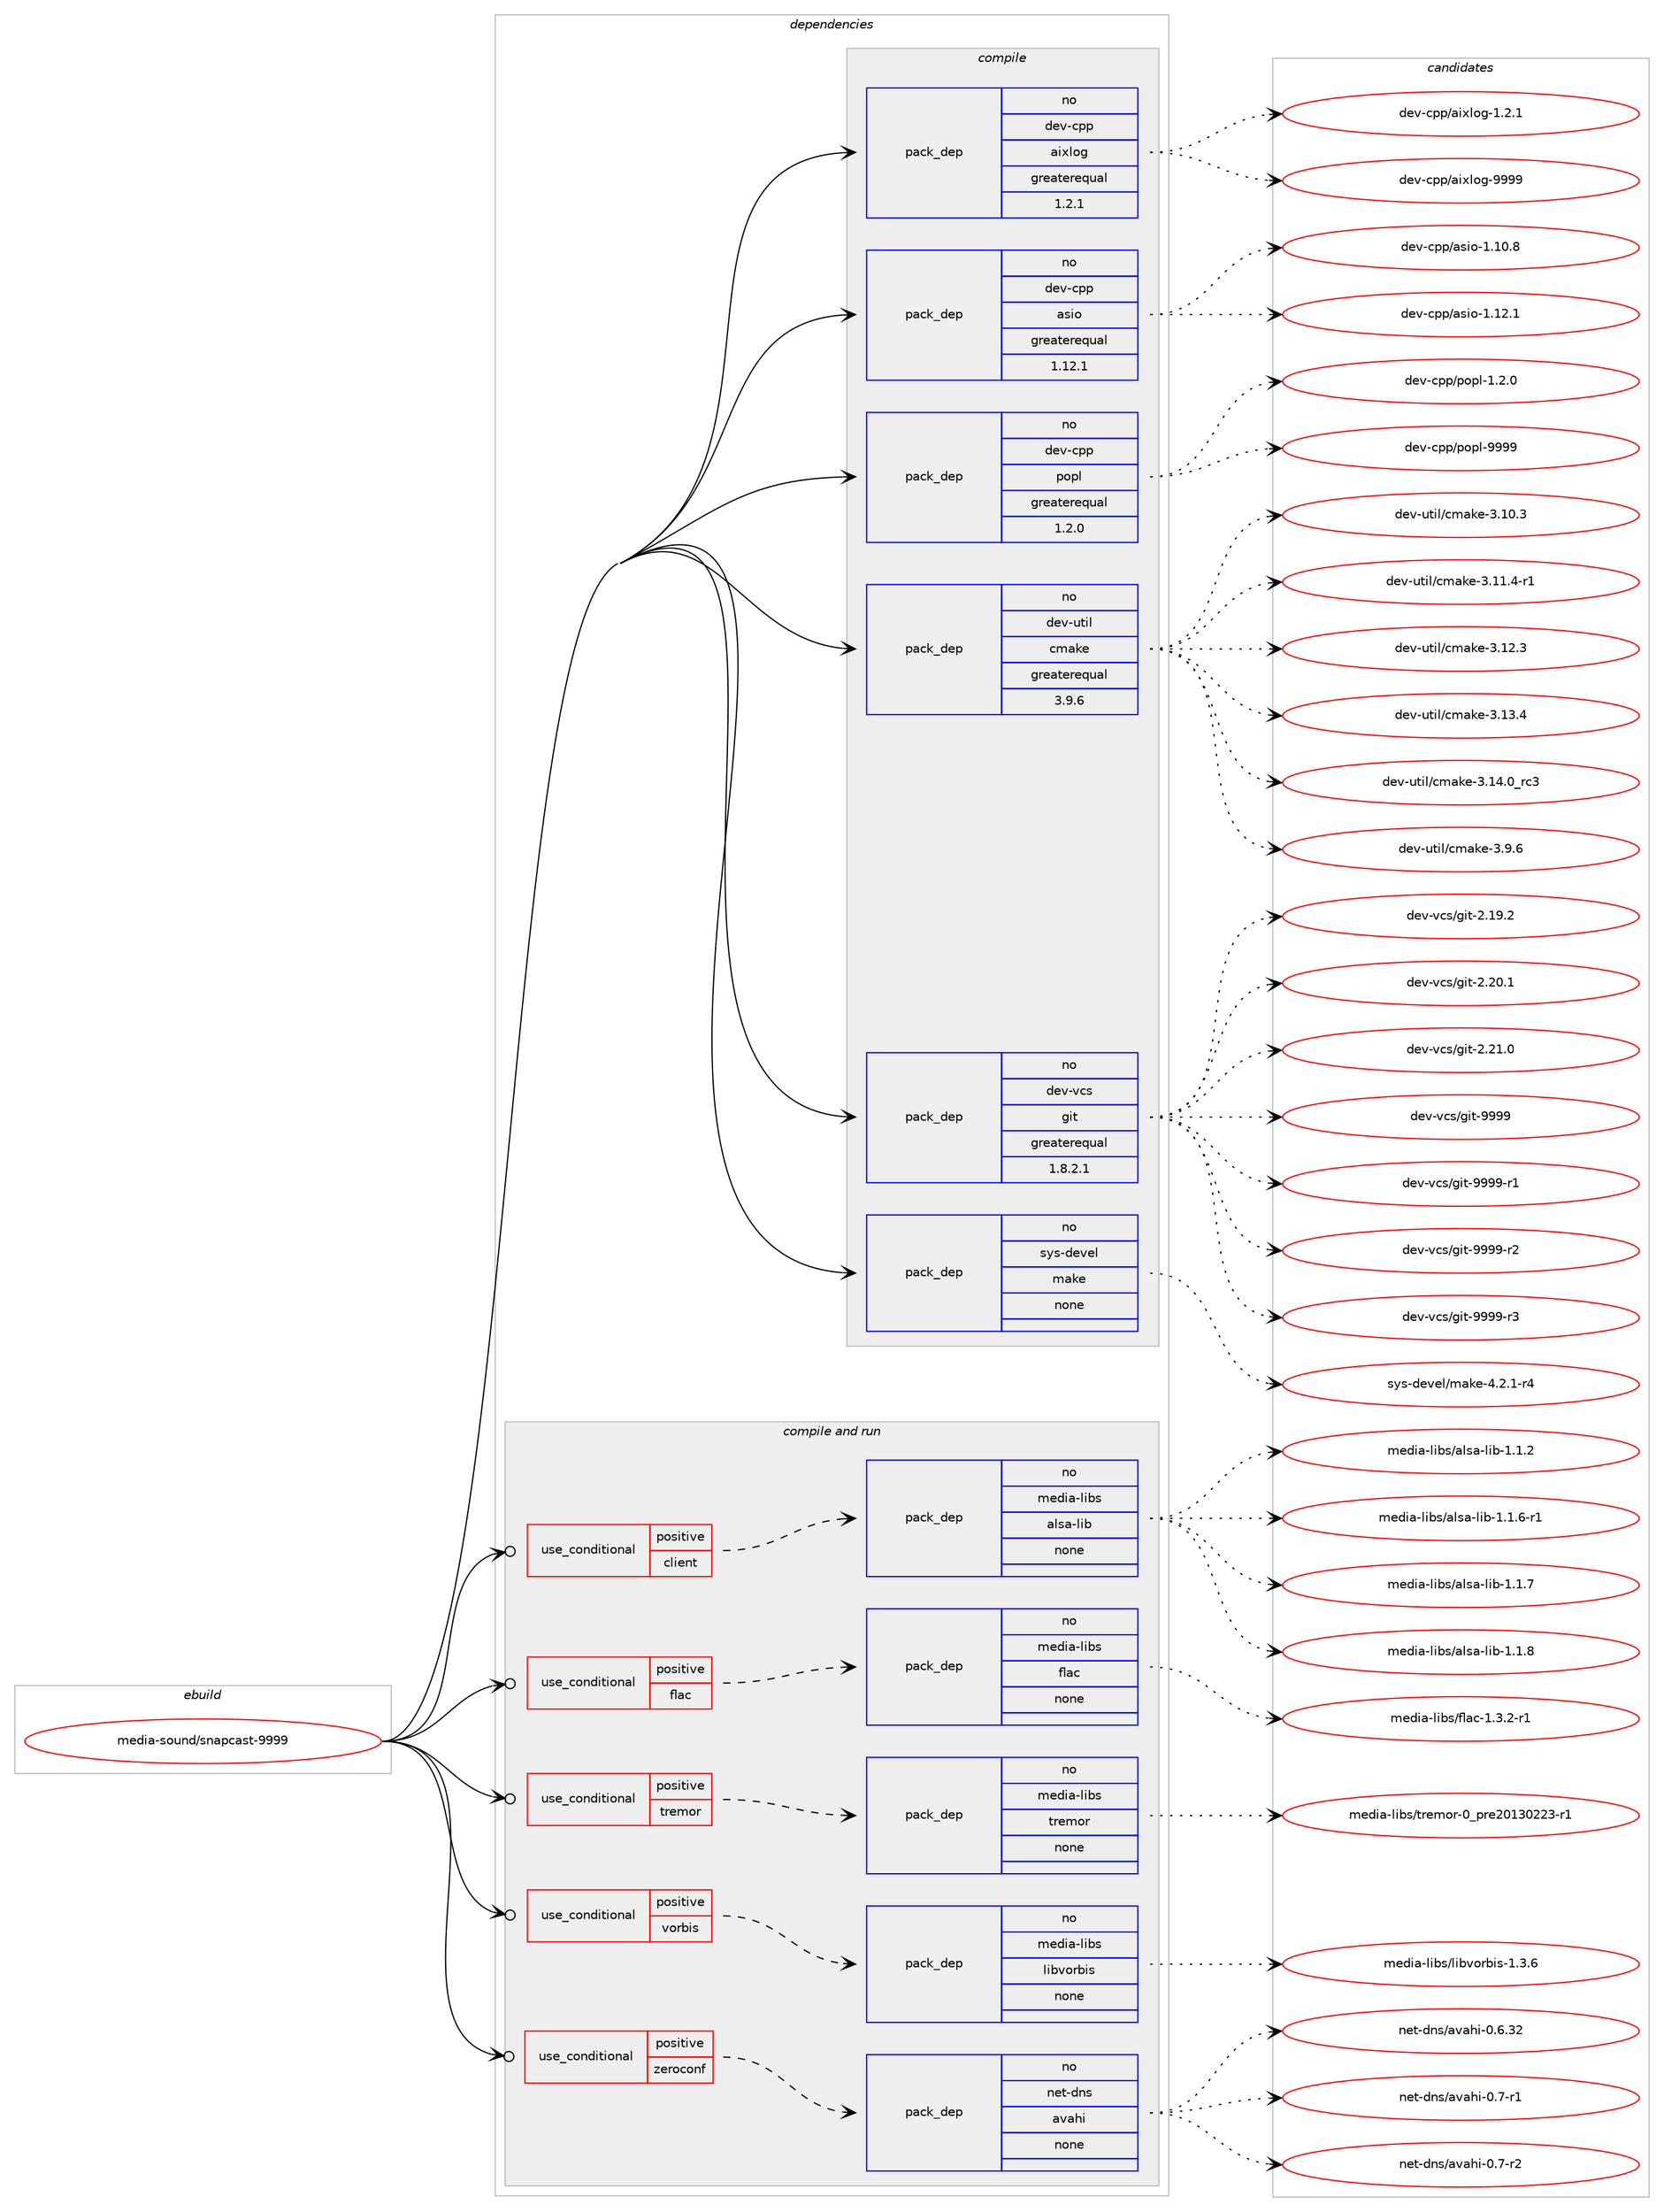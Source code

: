 digraph prolog {

# *************
# Graph options
# *************

newrank=true;
concentrate=true;
compound=true;
graph [rankdir=LR,fontname=Helvetica,fontsize=10,ranksep=1.5];#, ranksep=2.5, nodesep=0.2];
edge  [arrowhead=vee];
node  [fontname=Helvetica,fontsize=10];

# **********
# The ebuild
# **********

subgraph cluster_leftcol {
color=gray;
rank=same;
label=<<i>ebuild</i>>;
id [label="media-sound/snapcast-9999", color=red, width=4, href="../media-sound/snapcast-9999.svg"];
}

# ****************
# The dependencies
# ****************

subgraph cluster_midcol {
color=gray;
label=<<i>dependencies</i>>;
subgraph cluster_compile {
fillcolor="#eeeeee";
style=filled;
label=<<i>compile</i>>;
subgraph pack1165925 {
dependency1630451 [label=<<TABLE BORDER="0" CELLBORDER="1" CELLSPACING="0" CELLPADDING="4" WIDTH="220"><TR><TD ROWSPAN="6" CELLPADDING="30">pack_dep</TD></TR><TR><TD WIDTH="110">no</TD></TR><TR><TD>dev-cpp</TD></TR><TR><TD>aixlog</TD></TR><TR><TD>greaterequal</TD></TR><TR><TD>1.2.1</TD></TR></TABLE>>, shape=none, color=blue];
}
id:e -> dependency1630451:w [weight=20,style="solid",arrowhead="vee"];
subgraph pack1165926 {
dependency1630452 [label=<<TABLE BORDER="0" CELLBORDER="1" CELLSPACING="0" CELLPADDING="4" WIDTH="220"><TR><TD ROWSPAN="6" CELLPADDING="30">pack_dep</TD></TR><TR><TD WIDTH="110">no</TD></TR><TR><TD>dev-cpp</TD></TR><TR><TD>asio</TD></TR><TR><TD>greaterequal</TD></TR><TR><TD>1.12.1</TD></TR></TABLE>>, shape=none, color=blue];
}
id:e -> dependency1630452:w [weight=20,style="solid",arrowhead="vee"];
subgraph pack1165927 {
dependency1630453 [label=<<TABLE BORDER="0" CELLBORDER="1" CELLSPACING="0" CELLPADDING="4" WIDTH="220"><TR><TD ROWSPAN="6" CELLPADDING="30">pack_dep</TD></TR><TR><TD WIDTH="110">no</TD></TR><TR><TD>dev-cpp</TD></TR><TR><TD>popl</TD></TR><TR><TD>greaterequal</TD></TR><TR><TD>1.2.0</TD></TR></TABLE>>, shape=none, color=blue];
}
id:e -> dependency1630453:w [weight=20,style="solid",arrowhead="vee"];
subgraph pack1165928 {
dependency1630454 [label=<<TABLE BORDER="0" CELLBORDER="1" CELLSPACING="0" CELLPADDING="4" WIDTH="220"><TR><TD ROWSPAN="6" CELLPADDING="30">pack_dep</TD></TR><TR><TD WIDTH="110">no</TD></TR><TR><TD>dev-util</TD></TR><TR><TD>cmake</TD></TR><TR><TD>greaterequal</TD></TR><TR><TD>3.9.6</TD></TR></TABLE>>, shape=none, color=blue];
}
id:e -> dependency1630454:w [weight=20,style="solid",arrowhead="vee"];
subgraph pack1165929 {
dependency1630455 [label=<<TABLE BORDER="0" CELLBORDER="1" CELLSPACING="0" CELLPADDING="4" WIDTH="220"><TR><TD ROWSPAN="6" CELLPADDING="30">pack_dep</TD></TR><TR><TD WIDTH="110">no</TD></TR><TR><TD>dev-vcs</TD></TR><TR><TD>git</TD></TR><TR><TD>greaterequal</TD></TR><TR><TD>1.8.2.1</TD></TR></TABLE>>, shape=none, color=blue];
}
id:e -> dependency1630455:w [weight=20,style="solid",arrowhead="vee"];
subgraph pack1165930 {
dependency1630456 [label=<<TABLE BORDER="0" CELLBORDER="1" CELLSPACING="0" CELLPADDING="4" WIDTH="220"><TR><TD ROWSPAN="6" CELLPADDING="30">pack_dep</TD></TR><TR><TD WIDTH="110">no</TD></TR><TR><TD>sys-devel</TD></TR><TR><TD>make</TD></TR><TR><TD>none</TD></TR><TR><TD></TD></TR></TABLE>>, shape=none, color=blue];
}
id:e -> dependency1630456:w [weight=20,style="solid",arrowhead="vee"];
}
subgraph cluster_compileandrun {
fillcolor="#eeeeee";
style=filled;
label=<<i>compile and run</i>>;
subgraph cond438201 {
dependency1630457 [label=<<TABLE BORDER="0" CELLBORDER="1" CELLSPACING="0" CELLPADDING="4"><TR><TD ROWSPAN="3" CELLPADDING="10">use_conditional</TD></TR><TR><TD>positive</TD></TR><TR><TD>client</TD></TR></TABLE>>, shape=none, color=red];
subgraph pack1165931 {
dependency1630458 [label=<<TABLE BORDER="0" CELLBORDER="1" CELLSPACING="0" CELLPADDING="4" WIDTH="220"><TR><TD ROWSPAN="6" CELLPADDING="30">pack_dep</TD></TR><TR><TD WIDTH="110">no</TD></TR><TR><TD>media-libs</TD></TR><TR><TD>alsa-lib</TD></TR><TR><TD>none</TD></TR><TR><TD></TD></TR></TABLE>>, shape=none, color=blue];
}
dependency1630457:e -> dependency1630458:w [weight=20,style="dashed",arrowhead="vee"];
}
id:e -> dependency1630457:w [weight=20,style="solid",arrowhead="odotvee"];
subgraph cond438202 {
dependency1630459 [label=<<TABLE BORDER="0" CELLBORDER="1" CELLSPACING="0" CELLPADDING="4"><TR><TD ROWSPAN="3" CELLPADDING="10">use_conditional</TD></TR><TR><TD>positive</TD></TR><TR><TD>flac</TD></TR></TABLE>>, shape=none, color=red];
subgraph pack1165932 {
dependency1630460 [label=<<TABLE BORDER="0" CELLBORDER="1" CELLSPACING="0" CELLPADDING="4" WIDTH="220"><TR><TD ROWSPAN="6" CELLPADDING="30">pack_dep</TD></TR><TR><TD WIDTH="110">no</TD></TR><TR><TD>media-libs</TD></TR><TR><TD>flac</TD></TR><TR><TD>none</TD></TR><TR><TD></TD></TR></TABLE>>, shape=none, color=blue];
}
dependency1630459:e -> dependency1630460:w [weight=20,style="dashed",arrowhead="vee"];
}
id:e -> dependency1630459:w [weight=20,style="solid",arrowhead="odotvee"];
subgraph cond438203 {
dependency1630461 [label=<<TABLE BORDER="0" CELLBORDER="1" CELLSPACING="0" CELLPADDING="4"><TR><TD ROWSPAN="3" CELLPADDING="10">use_conditional</TD></TR><TR><TD>positive</TD></TR><TR><TD>tremor</TD></TR></TABLE>>, shape=none, color=red];
subgraph pack1165933 {
dependency1630462 [label=<<TABLE BORDER="0" CELLBORDER="1" CELLSPACING="0" CELLPADDING="4" WIDTH="220"><TR><TD ROWSPAN="6" CELLPADDING="30">pack_dep</TD></TR><TR><TD WIDTH="110">no</TD></TR><TR><TD>media-libs</TD></TR><TR><TD>tremor</TD></TR><TR><TD>none</TD></TR><TR><TD></TD></TR></TABLE>>, shape=none, color=blue];
}
dependency1630461:e -> dependency1630462:w [weight=20,style="dashed",arrowhead="vee"];
}
id:e -> dependency1630461:w [weight=20,style="solid",arrowhead="odotvee"];
subgraph cond438204 {
dependency1630463 [label=<<TABLE BORDER="0" CELLBORDER="1" CELLSPACING="0" CELLPADDING="4"><TR><TD ROWSPAN="3" CELLPADDING="10">use_conditional</TD></TR><TR><TD>positive</TD></TR><TR><TD>vorbis</TD></TR></TABLE>>, shape=none, color=red];
subgraph pack1165934 {
dependency1630464 [label=<<TABLE BORDER="0" CELLBORDER="1" CELLSPACING="0" CELLPADDING="4" WIDTH="220"><TR><TD ROWSPAN="6" CELLPADDING="30">pack_dep</TD></TR><TR><TD WIDTH="110">no</TD></TR><TR><TD>media-libs</TD></TR><TR><TD>libvorbis</TD></TR><TR><TD>none</TD></TR><TR><TD></TD></TR></TABLE>>, shape=none, color=blue];
}
dependency1630463:e -> dependency1630464:w [weight=20,style="dashed",arrowhead="vee"];
}
id:e -> dependency1630463:w [weight=20,style="solid",arrowhead="odotvee"];
subgraph cond438205 {
dependency1630465 [label=<<TABLE BORDER="0" CELLBORDER="1" CELLSPACING="0" CELLPADDING="4"><TR><TD ROWSPAN="3" CELLPADDING="10">use_conditional</TD></TR><TR><TD>positive</TD></TR><TR><TD>zeroconf</TD></TR></TABLE>>, shape=none, color=red];
subgraph pack1165935 {
dependency1630466 [label=<<TABLE BORDER="0" CELLBORDER="1" CELLSPACING="0" CELLPADDING="4" WIDTH="220"><TR><TD ROWSPAN="6" CELLPADDING="30">pack_dep</TD></TR><TR><TD WIDTH="110">no</TD></TR><TR><TD>net-dns</TD></TR><TR><TD>avahi</TD></TR><TR><TD>none</TD></TR><TR><TD></TD></TR></TABLE>>, shape=none, color=blue];
}
dependency1630465:e -> dependency1630466:w [weight=20,style="dashed",arrowhead="vee"];
}
id:e -> dependency1630465:w [weight=20,style="solid",arrowhead="odotvee"];
}
subgraph cluster_run {
fillcolor="#eeeeee";
style=filled;
label=<<i>run</i>>;
}
}

# **************
# The candidates
# **************

subgraph cluster_choices {
rank=same;
color=gray;
label=<<i>candidates</i>>;

subgraph choice1165925 {
color=black;
nodesep=1;
choice10010111845991121124797105120108111103454946504649 [label="dev-cpp/aixlog-1.2.1", color=red, width=4,href="../dev-cpp/aixlog-1.2.1.svg"];
choice100101118459911211247971051201081111034557575757 [label="dev-cpp/aixlog-9999", color=red, width=4,href="../dev-cpp/aixlog-9999.svg"];
dependency1630451:e -> choice10010111845991121124797105120108111103454946504649:w [style=dotted,weight="100"];
dependency1630451:e -> choice100101118459911211247971051201081111034557575757:w [style=dotted,weight="100"];
}
subgraph choice1165926 {
color=black;
nodesep=1;
choice1001011184599112112479711510511145494649484656 [label="dev-cpp/asio-1.10.8", color=red, width=4,href="../dev-cpp/asio-1.10.8.svg"];
choice1001011184599112112479711510511145494649504649 [label="dev-cpp/asio-1.12.1", color=red, width=4,href="../dev-cpp/asio-1.12.1.svg"];
dependency1630452:e -> choice1001011184599112112479711510511145494649484656:w [style=dotted,weight="100"];
dependency1630452:e -> choice1001011184599112112479711510511145494649504649:w [style=dotted,weight="100"];
}
subgraph choice1165927 {
color=black;
nodesep=1;
choice100101118459911211247112111112108454946504648 [label="dev-cpp/popl-1.2.0", color=red, width=4,href="../dev-cpp/popl-1.2.0.svg"];
choice1001011184599112112471121111121084557575757 [label="dev-cpp/popl-9999", color=red, width=4,href="../dev-cpp/popl-9999.svg"];
dependency1630453:e -> choice100101118459911211247112111112108454946504648:w [style=dotted,weight="100"];
dependency1630453:e -> choice1001011184599112112471121111121084557575757:w [style=dotted,weight="100"];
}
subgraph choice1165928 {
color=black;
nodesep=1;
choice1001011184511711610510847991099710710145514649484651 [label="dev-util/cmake-3.10.3", color=red, width=4,href="../dev-util/cmake-3.10.3.svg"];
choice10010111845117116105108479910997107101455146494946524511449 [label="dev-util/cmake-3.11.4-r1", color=red, width=4,href="../dev-util/cmake-3.11.4-r1.svg"];
choice1001011184511711610510847991099710710145514649504651 [label="dev-util/cmake-3.12.3", color=red, width=4,href="../dev-util/cmake-3.12.3.svg"];
choice1001011184511711610510847991099710710145514649514652 [label="dev-util/cmake-3.13.4", color=red, width=4,href="../dev-util/cmake-3.13.4.svg"];
choice1001011184511711610510847991099710710145514649524648951149951 [label="dev-util/cmake-3.14.0_rc3", color=red, width=4,href="../dev-util/cmake-3.14.0_rc3.svg"];
choice10010111845117116105108479910997107101455146574654 [label="dev-util/cmake-3.9.6", color=red, width=4,href="../dev-util/cmake-3.9.6.svg"];
dependency1630454:e -> choice1001011184511711610510847991099710710145514649484651:w [style=dotted,weight="100"];
dependency1630454:e -> choice10010111845117116105108479910997107101455146494946524511449:w [style=dotted,weight="100"];
dependency1630454:e -> choice1001011184511711610510847991099710710145514649504651:w [style=dotted,weight="100"];
dependency1630454:e -> choice1001011184511711610510847991099710710145514649514652:w [style=dotted,weight="100"];
dependency1630454:e -> choice1001011184511711610510847991099710710145514649524648951149951:w [style=dotted,weight="100"];
dependency1630454:e -> choice10010111845117116105108479910997107101455146574654:w [style=dotted,weight="100"];
}
subgraph choice1165929 {
color=black;
nodesep=1;
choice10010111845118991154710310511645504649574650 [label="dev-vcs/git-2.19.2", color=red, width=4,href="../dev-vcs/git-2.19.2.svg"];
choice10010111845118991154710310511645504650484649 [label="dev-vcs/git-2.20.1", color=red, width=4,href="../dev-vcs/git-2.20.1.svg"];
choice10010111845118991154710310511645504650494648 [label="dev-vcs/git-2.21.0", color=red, width=4,href="../dev-vcs/git-2.21.0.svg"];
choice1001011184511899115471031051164557575757 [label="dev-vcs/git-9999", color=red, width=4,href="../dev-vcs/git-9999.svg"];
choice10010111845118991154710310511645575757574511449 [label="dev-vcs/git-9999-r1", color=red, width=4,href="../dev-vcs/git-9999-r1.svg"];
choice10010111845118991154710310511645575757574511450 [label="dev-vcs/git-9999-r2", color=red, width=4,href="../dev-vcs/git-9999-r2.svg"];
choice10010111845118991154710310511645575757574511451 [label="dev-vcs/git-9999-r3", color=red, width=4,href="../dev-vcs/git-9999-r3.svg"];
dependency1630455:e -> choice10010111845118991154710310511645504649574650:w [style=dotted,weight="100"];
dependency1630455:e -> choice10010111845118991154710310511645504650484649:w [style=dotted,weight="100"];
dependency1630455:e -> choice10010111845118991154710310511645504650494648:w [style=dotted,weight="100"];
dependency1630455:e -> choice1001011184511899115471031051164557575757:w [style=dotted,weight="100"];
dependency1630455:e -> choice10010111845118991154710310511645575757574511449:w [style=dotted,weight="100"];
dependency1630455:e -> choice10010111845118991154710310511645575757574511450:w [style=dotted,weight="100"];
dependency1630455:e -> choice10010111845118991154710310511645575757574511451:w [style=dotted,weight="100"];
}
subgraph choice1165930 {
color=black;
nodesep=1;
choice1151211154510010111810110847109971071014552465046494511452 [label="sys-devel/make-4.2.1-r4", color=red, width=4,href="../sys-devel/make-4.2.1-r4.svg"];
dependency1630456:e -> choice1151211154510010111810110847109971071014552465046494511452:w [style=dotted,weight="100"];
}
subgraph choice1165931 {
color=black;
nodesep=1;
choice1091011001059745108105981154797108115974510810598454946494650 [label="media-libs/alsa-lib-1.1.2", color=red, width=4,href="../media-libs/alsa-lib-1.1.2.svg"];
choice10910110010597451081059811547971081159745108105984549464946544511449 [label="media-libs/alsa-lib-1.1.6-r1", color=red, width=4,href="../media-libs/alsa-lib-1.1.6-r1.svg"];
choice1091011001059745108105981154797108115974510810598454946494655 [label="media-libs/alsa-lib-1.1.7", color=red, width=4,href="../media-libs/alsa-lib-1.1.7.svg"];
choice1091011001059745108105981154797108115974510810598454946494656 [label="media-libs/alsa-lib-1.1.8", color=red, width=4,href="../media-libs/alsa-lib-1.1.8.svg"];
dependency1630458:e -> choice1091011001059745108105981154797108115974510810598454946494650:w [style=dotted,weight="100"];
dependency1630458:e -> choice10910110010597451081059811547971081159745108105984549464946544511449:w [style=dotted,weight="100"];
dependency1630458:e -> choice1091011001059745108105981154797108115974510810598454946494655:w [style=dotted,weight="100"];
dependency1630458:e -> choice1091011001059745108105981154797108115974510810598454946494656:w [style=dotted,weight="100"];
}
subgraph choice1165932 {
color=black;
nodesep=1;
choice1091011001059745108105981154710210897994549465146504511449 [label="media-libs/flac-1.3.2-r1", color=red, width=4,href="../media-libs/flac-1.3.2-r1.svg"];
dependency1630460:e -> choice1091011001059745108105981154710210897994549465146504511449:w [style=dotted,weight="100"];
}
subgraph choice1165933 {
color=black;
nodesep=1;
choice1091011001059745108105981154711611410110911111445489511211410150484951485050514511449 [label="media-libs/tremor-0_pre20130223-r1", color=red, width=4,href="../media-libs/tremor-0_pre20130223-r1.svg"];
dependency1630462:e -> choice1091011001059745108105981154711611410110911111445489511211410150484951485050514511449:w [style=dotted,weight="100"];
}
subgraph choice1165934 {
color=black;
nodesep=1;
choice109101100105974510810598115471081059811811111498105115454946514654 [label="media-libs/libvorbis-1.3.6", color=red, width=4,href="../media-libs/libvorbis-1.3.6.svg"];
dependency1630464:e -> choice109101100105974510810598115471081059811811111498105115454946514654:w [style=dotted,weight="100"];
}
subgraph choice1165935 {
color=black;
nodesep=1;
choice1101011164510011011547971189710410545484654465150 [label="net-dns/avahi-0.6.32", color=red, width=4,href="../net-dns/avahi-0.6.32.svg"];
choice11010111645100110115479711897104105454846554511449 [label="net-dns/avahi-0.7-r1", color=red, width=4,href="../net-dns/avahi-0.7-r1.svg"];
choice11010111645100110115479711897104105454846554511450 [label="net-dns/avahi-0.7-r2", color=red, width=4,href="../net-dns/avahi-0.7-r2.svg"];
dependency1630466:e -> choice1101011164510011011547971189710410545484654465150:w [style=dotted,weight="100"];
dependency1630466:e -> choice11010111645100110115479711897104105454846554511449:w [style=dotted,weight="100"];
dependency1630466:e -> choice11010111645100110115479711897104105454846554511450:w [style=dotted,weight="100"];
}
}

}

